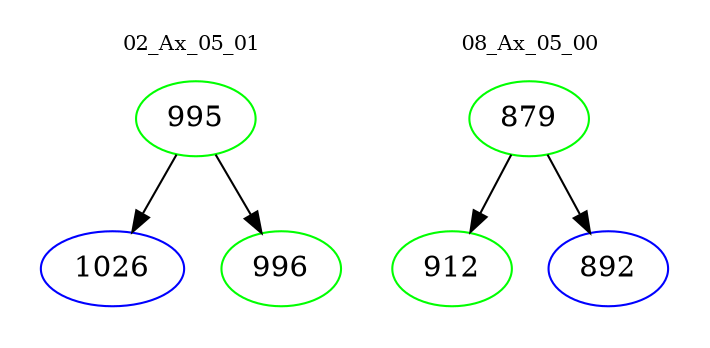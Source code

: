 digraph{
subgraph cluster_0 {
color = white
label = "02_Ax_05_01";
fontsize=10;
T0_995 [label="995", color="green"]
T0_995 -> T0_1026 [color="black"]
T0_1026 [label="1026", color="blue"]
T0_995 -> T0_996 [color="black"]
T0_996 [label="996", color="green"]
}
subgraph cluster_1 {
color = white
label = "08_Ax_05_00";
fontsize=10;
T1_879 [label="879", color="green"]
T1_879 -> T1_912 [color="black"]
T1_912 [label="912", color="green"]
T1_879 -> T1_892 [color="black"]
T1_892 [label="892", color="blue"]
}
}
